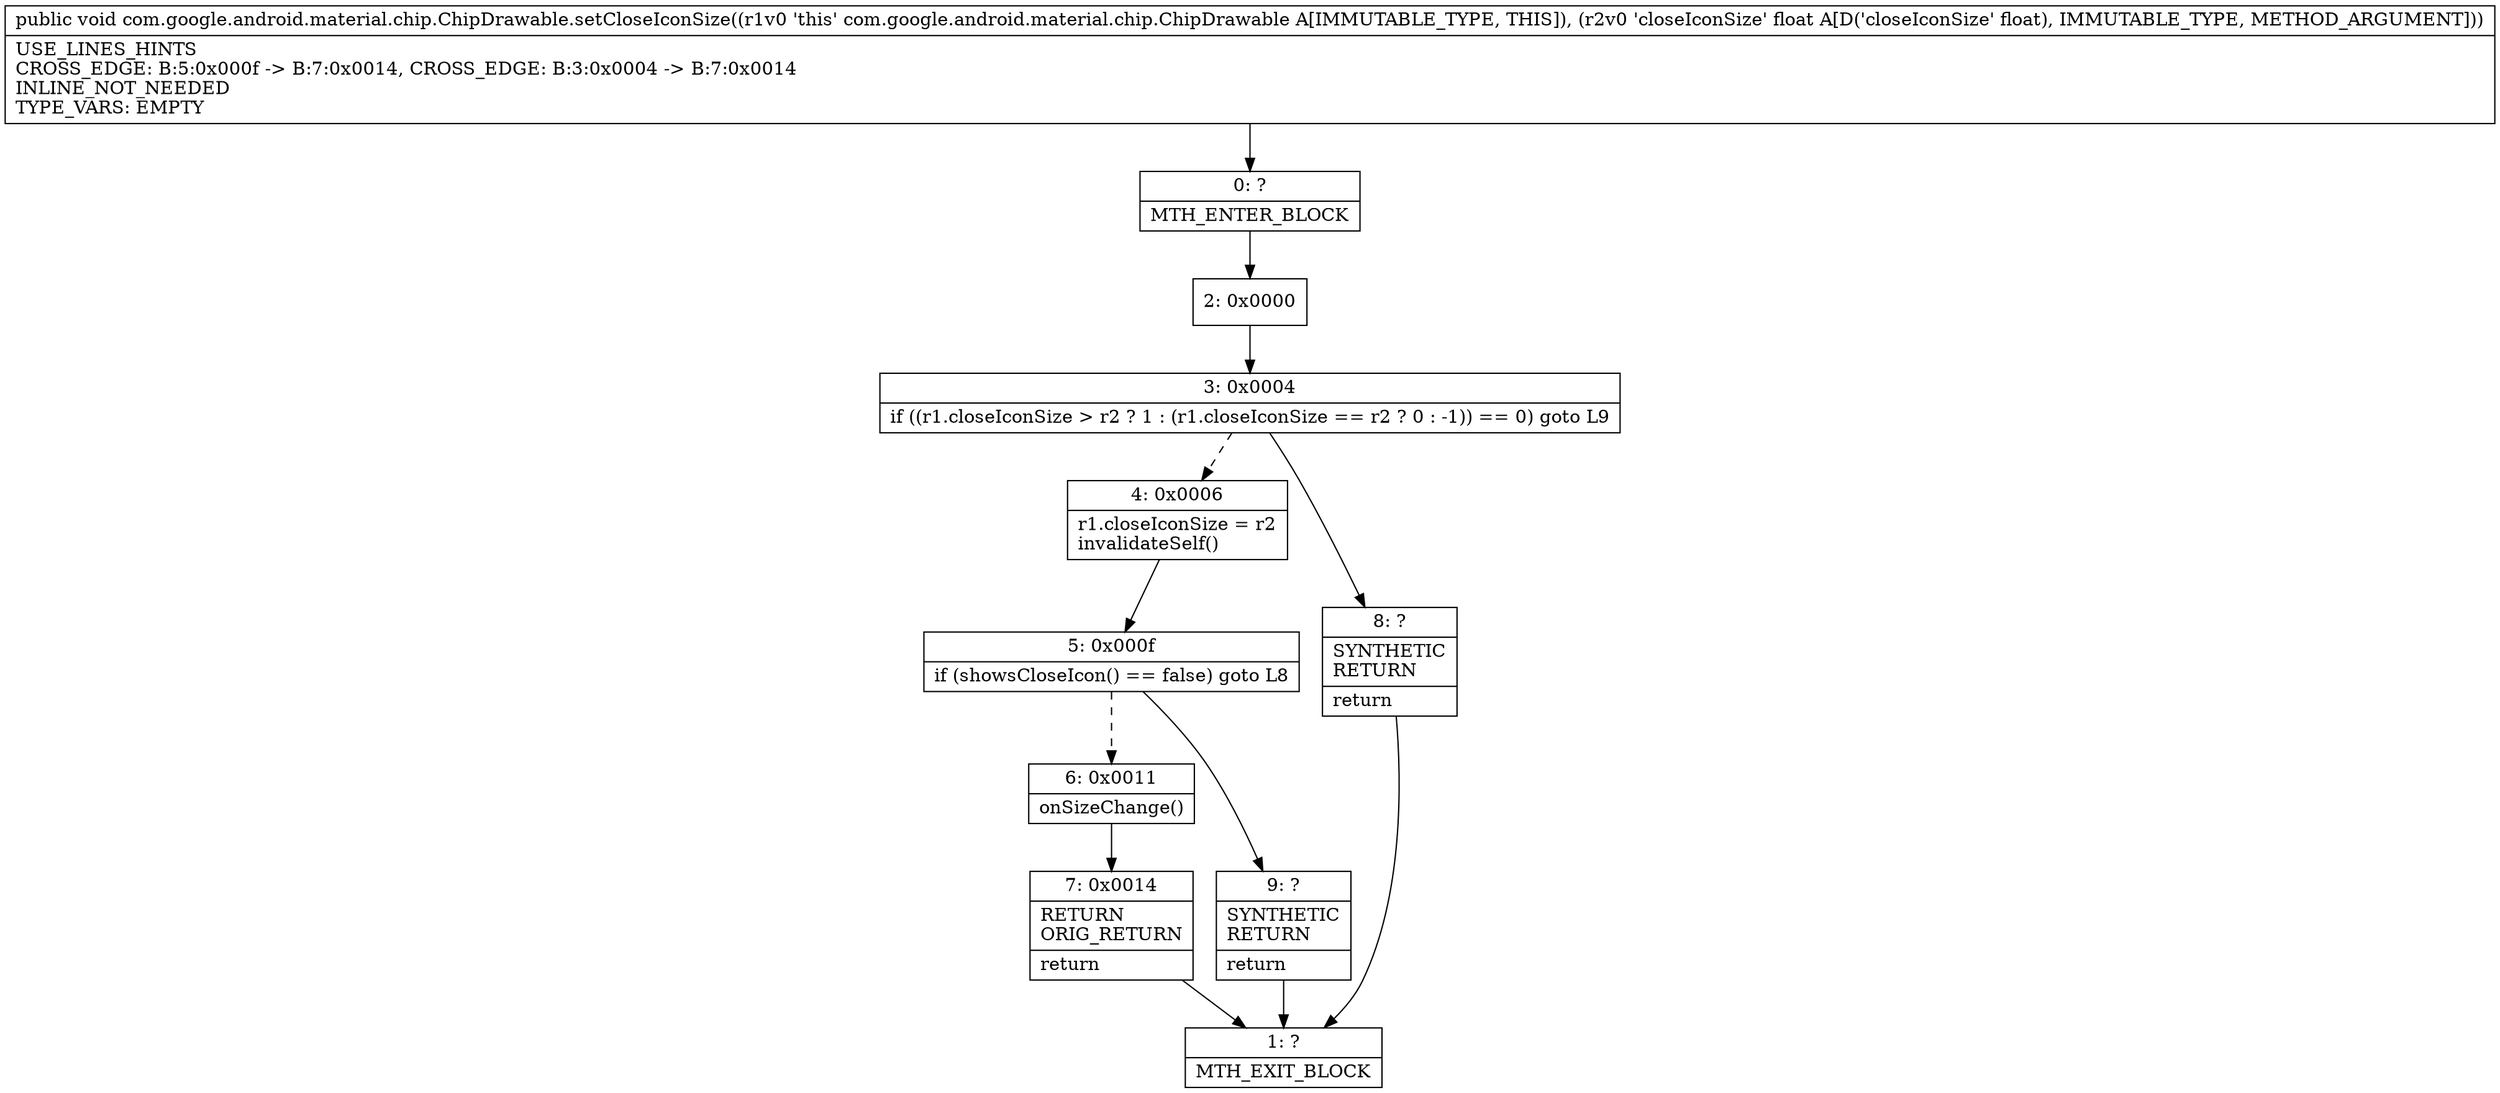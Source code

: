 digraph "CFG forcom.google.android.material.chip.ChipDrawable.setCloseIconSize(F)V" {
Node_0 [shape=record,label="{0\:\ ?|MTH_ENTER_BLOCK\l}"];
Node_2 [shape=record,label="{2\:\ 0x0000}"];
Node_3 [shape=record,label="{3\:\ 0x0004|if ((r1.closeIconSize \> r2 ? 1 : (r1.closeIconSize == r2 ? 0 : \-1)) == 0) goto L9\l}"];
Node_4 [shape=record,label="{4\:\ 0x0006|r1.closeIconSize = r2\linvalidateSelf()\l}"];
Node_5 [shape=record,label="{5\:\ 0x000f|if (showsCloseIcon() == false) goto L8\l}"];
Node_6 [shape=record,label="{6\:\ 0x0011|onSizeChange()\l}"];
Node_7 [shape=record,label="{7\:\ 0x0014|RETURN\lORIG_RETURN\l|return\l}"];
Node_1 [shape=record,label="{1\:\ ?|MTH_EXIT_BLOCK\l}"];
Node_9 [shape=record,label="{9\:\ ?|SYNTHETIC\lRETURN\l|return\l}"];
Node_8 [shape=record,label="{8\:\ ?|SYNTHETIC\lRETURN\l|return\l}"];
MethodNode[shape=record,label="{public void com.google.android.material.chip.ChipDrawable.setCloseIconSize((r1v0 'this' com.google.android.material.chip.ChipDrawable A[IMMUTABLE_TYPE, THIS]), (r2v0 'closeIconSize' float A[D('closeIconSize' float), IMMUTABLE_TYPE, METHOD_ARGUMENT]))  | USE_LINES_HINTS\lCROSS_EDGE: B:5:0x000f \-\> B:7:0x0014, CROSS_EDGE: B:3:0x0004 \-\> B:7:0x0014\lINLINE_NOT_NEEDED\lTYPE_VARS: EMPTY\l}"];
MethodNode -> Node_0;Node_0 -> Node_2;
Node_2 -> Node_3;
Node_3 -> Node_4[style=dashed];
Node_3 -> Node_8;
Node_4 -> Node_5;
Node_5 -> Node_6[style=dashed];
Node_5 -> Node_9;
Node_6 -> Node_7;
Node_7 -> Node_1;
Node_9 -> Node_1;
Node_8 -> Node_1;
}

